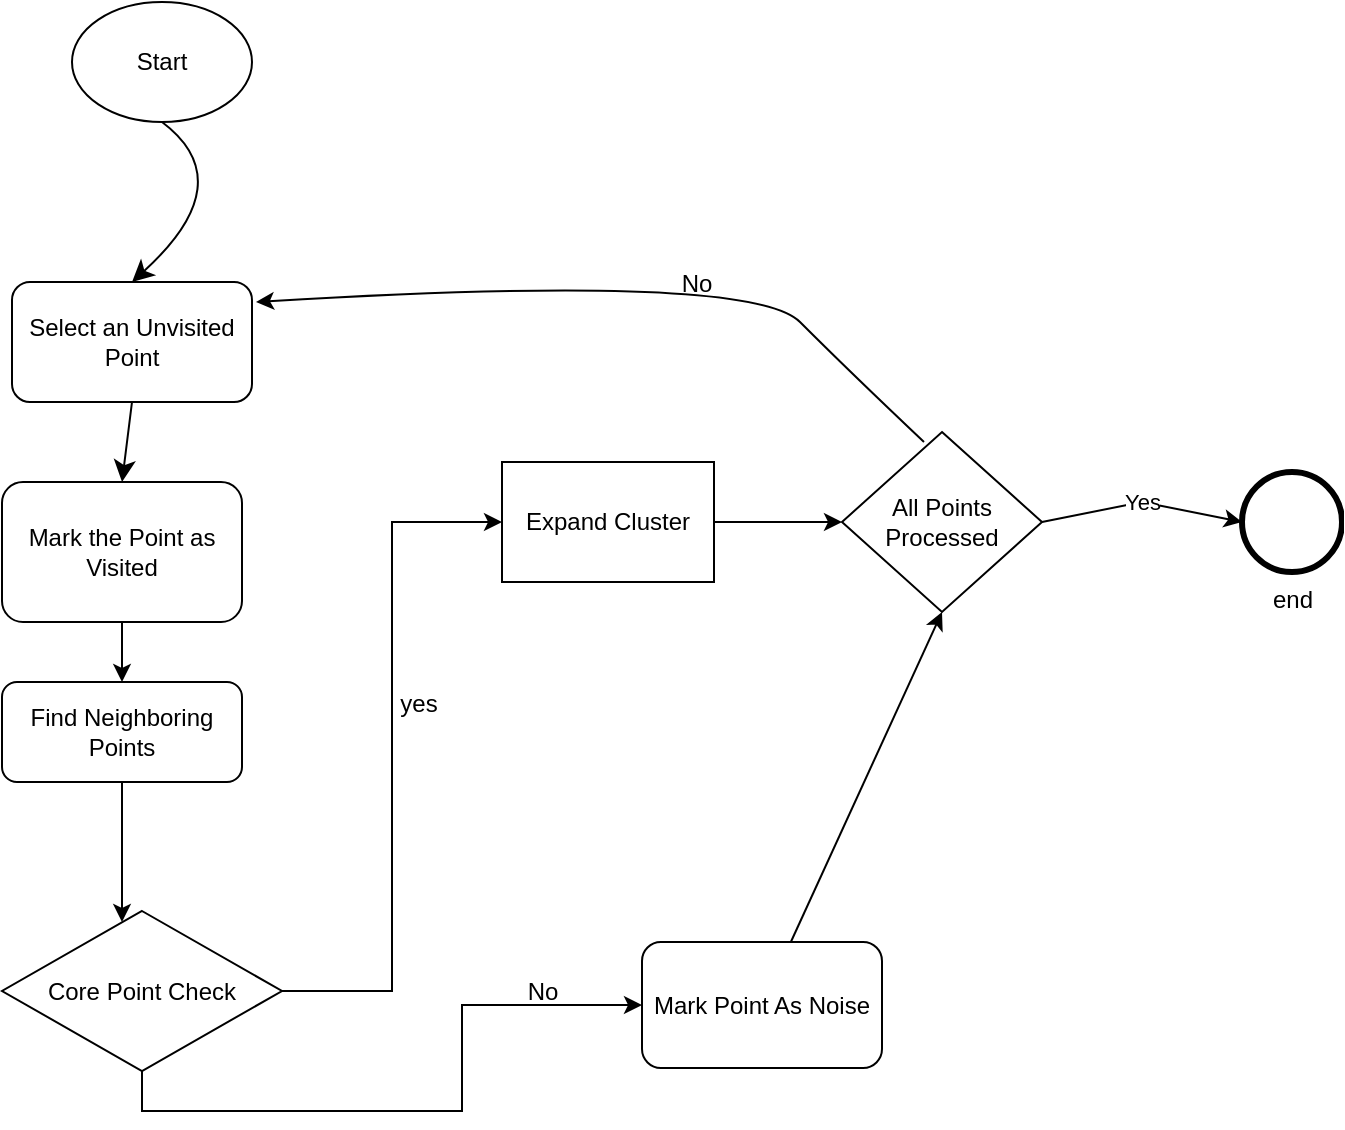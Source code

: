 <mxfile version="24.7.7">
  <diagram id="C5RBs43oDa-KdzZeNtuy" name="Page-1">
    <mxGraphModel dx="1026" dy="650" grid="0" gridSize="10" guides="1" tooltips="1" connect="1" arrows="1" fold="1" page="1" pageScale="1" pageWidth="827" pageHeight="1169" math="0" shadow="0">
      <root>
        <mxCell id="WIyWlLk6GJQsqaUBKTNV-0" />
        <mxCell id="WIyWlLk6GJQsqaUBKTNV-1" parent="WIyWlLk6GJQsqaUBKTNV-0" />
        <mxCell id="5Uo7VGpLMSLMbXGHtO7V-2" style="edgeStyle=none;curved=1;rounded=0;orthogonalLoop=1;jettySize=auto;html=1;exitX=0.5;exitY=1;exitDx=0;exitDy=0;entryX=0.5;entryY=0;entryDx=0;entryDy=0;fontSize=12;startSize=8;endSize=8;" parent="WIyWlLk6GJQsqaUBKTNV-1" source="tk4n4Fuu5KxVXgsnPYYw-6" target="5Uo7VGpLMSLMbXGHtO7V-1" edge="1">
          <mxGeometry relative="1" as="geometry">
            <mxPoint x="220" y="120" as="sourcePoint" />
            <Array as="points">
              <mxPoint x="170" y="140" />
            </Array>
          </mxGeometry>
        </mxCell>
        <mxCell id="5Uo7VGpLMSLMbXGHtO7V-4" style="edgeStyle=none;curved=1;rounded=0;orthogonalLoop=1;jettySize=auto;html=1;exitX=0.5;exitY=1;exitDx=0;exitDy=0;entryX=0.5;entryY=0;entryDx=0;entryDy=0;fontSize=12;startSize=8;endSize=8;" parent="WIyWlLk6GJQsqaUBKTNV-1" source="5Uo7VGpLMSLMbXGHtO7V-1" target="5Uo7VGpLMSLMbXGHtO7V-3" edge="1">
          <mxGeometry relative="1" as="geometry" />
        </mxCell>
        <mxCell id="5Uo7VGpLMSLMbXGHtO7V-1" value="Select an Unvisited Point" style="rounded=1;whiteSpace=wrap;html=1;" parent="WIyWlLk6GJQsqaUBKTNV-1" vertex="1">
          <mxGeometry x="55" y="190" width="120" height="60" as="geometry" />
        </mxCell>
        <mxCell id="tk4n4Fuu5KxVXgsnPYYw-1" style="edgeStyle=orthogonalEdgeStyle;rounded=0;orthogonalLoop=1;jettySize=auto;html=1;entryX=0.5;entryY=0;entryDx=0;entryDy=0;" edge="1" parent="WIyWlLk6GJQsqaUBKTNV-1" source="5Uo7VGpLMSLMbXGHtO7V-3" target="tk4n4Fuu5KxVXgsnPYYw-0">
          <mxGeometry relative="1" as="geometry" />
        </mxCell>
        <mxCell id="5Uo7VGpLMSLMbXGHtO7V-3" value="&lt;meta charset=&quot;utf-8&quot;&gt;Mark the Point as Visited" style="rounded=1;whiteSpace=wrap;html=1;" parent="WIyWlLk6GJQsqaUBKTNV-1" vertex="1">
          <mxGeometry x="50" y="290" width="120" height="70" as="geometry" />
        </mxCell>
        <mxCell id="tk4n4Fuu5KxVXgsnPYYw-0" value="Find Neighboring Points" style="rounded=1;whiteSpace=wrap;html=1;" vertex="1" parent="WIyWlLk6GJQsqaUBKTNV-1">
          <mxGeometry x="50" y="390" width="120" height="50" as="geometry" />
        </mxCell>
        <mxCell id="tk4n4Fuu5KxVXgsnPYYw-6" value="Start" style="ellipse;whiteSpace=wrap;html=1;" vertex="1" parent="WIyWlLk6GJQsqaUBKTNV-1">
          <mxGeometry x="85" y="50" width="90" height="60" as="geometry" />
        </mxCell>
        <mxCell id="tk4n4Fuu5KxVXgsnPYYw-9" style="edgeStyle=orthogonalEdgeStyle;rounded=0;orthogonalLoop=1;jettySize=auto;html=1;exitX=1;exitY=0.5;exitDx=0;exitDy=0;entryX=0;entryY=0.5;entryDx=0;entryDy=0;" edge="1" parent="WIyWlLk6GJQsqaUBKTNV-1" source="tk4n4Fuu5KxVXgsnPYYw-7" target="tk4n4Fuu5KxVXgsnPYYw-8">
          <mxGeometry relative="1" as="geometry" />
        </mxCell>
        <mxCell id="tk4n4Fuu5KxVXgsnPYYw-16" style="edgeStyle=orthogonalEdgeStyle;rounded=0;orthogonalLoop=1;jettySize=auto;html=1;exitX=0.5;exitY=1;exitDx=0;exitDy=0;entryX=0;entryY=0.5;entryDx=0;entryDy=0;" edge="1" parent="WIyWlLk6GJQsqaUBKTNV-1" source="tk4n4Fuu5KxVXgsnPYYw-7" target="tk4n4Fuu5KxVXgsnPYYw-11">
          <mxGeometry relative="1" as="geometry" />
        </mxCell>
        <mxCell id="tk4n4Fuu5KxVXgsnPYYw-7" value="Core Point Check" style="rhombus;whiteSpace=wrap;html=1;" vertex="1" parent="WIyWlLk6GJQsqaUBKTNV-1">
          <mxGeometry x="50" y="504.5" width="140" height="80" as="geometry" />
        </mxCell>
        <mxCell id="tk4n4Fuu5KxVXgsnPYYw-13" style="edgeStyle=orthogonalEdgeStyle;rounded=0;orthogonalLoop=1;jettySize=auto;html=1;exitX=1;exitY=0.5;exitDx=0;exitDy=0;" edge="1" parent="WIyWlLk6GJQsqaUBKTNV-1" source="tk4n4Fuu5KxVXgsnPYYw-8" target="tk4n4Fuu5KxVXgsnPYYw-12">
          <mxGeometry relative="1" as="geometry" />
        </mxCell>
        <mxCell id="tk4n4Fuu5KxVXgsnPYYw-8" value="Expand Cluster" style="rounded=1;whiteSpace=wrap;html=1;arcSize=0;" vertex="1" parent="WIyWlLk6GJQsqaUBKTNV-1">
          <mxGeometry x="300" y="280" width="106" height="60" as="geometry" />
        </mxCell>
        <mxCell id="tk4n4Fuu5KxVXgsnPYYw-10" value="yes" style="text;html=1;align=center;verticalAlign=middle;resizable=0;points=[];autosize=1;strokeColor=none;fillColor=none;" vertex="1" parent="WIyWlLk6GJQsqaUBKTNV-1">
          <mxGeometry x="238" y="386" width="40" height="30" as="geometry" />
        </mxCell>
        <mxCell id="tk4n4Fuu5KxVXgsnPYYw-11" value="Mark Point As Noise" style="rounded=1;whiteSpace=wrap;html=1;" vertex="1" parent="WIyWlLk6GJQsqaUBKTNV-1">
          <mxGeometry x="370" y="520" width="120" height="63" as="geometry" />
        </mxCell>
        <mxCell id="tk4n4Fuu5KxVXgsnPYYw-12" value="All Points Processed" style="rhombus;whiteSpace=wrap;html=1;" vertex="1" parent="WIyWlLk6GJQsqaUBKTNV-1">
          <mxGeometry x="470" y="265" width="100" height="90" as="geometry" />
        </mxCell>
        <mxCell id="tk4n4Fuu5KxVXgsnPYYw-15" value="No" style="text;html=1;align=center;verticalAlign=middle;resizable=0;points=[];autosize=1;strokeColor=none;fillColor=none;" vertex="1" parent="WIyWlLk6GJQsqaUBKTNV-1">
          <mxGeometry x="300" y="529.5" width="40" height="30" as="geometry" />
        </mxCell>
        <mxCell id="tk4n4Fuu5KxVXgsnPYYw-17" value="" style="endArrow=classic;html=1;rounded=0;exitX=0.5;exitY=1;exitDx=0;exitDy=0;" edge="1" parent="WIyWlLk6GJQsqaUBKTNV-1" source="tk4n4Fuu5KxVXgsnPYYw-0">
          <mxGeometry width="50" height="50" relative="1" as="geometry">
            <mxPoint x="390" y="360" as="sourcePoint" />
            <mxPoint x="110" y="510" as="targetPoint" />
            <Array as="points">
              <mxPoint x="110" y="460" />
            </Array>
          </mxGeometry>
        </mxCell>
        <mxCell id="tk4n4Fuu5KxVXgsnPYYw-18" value="" style="ellipse;html=1;shape=endState;fillColor=#000000;strokeColor=#ff0000;" vertex="1" parent="WIyWlLk6GJQsqaUBKTNV-1">
          <mxGeometry x="680" y="290" width="30" height="30" as="geometry" />
        </mxCell>
        <mxCell id="tk4n4Fuu5KxVXgsnPYYw-19" value="end" style="points=[[0.145,0.145,0],[0.5,0,0],[0.855,0.145,0],[1,0.5,0],[0.855,0.855,0],[0.5,1,0],[0.145,0.855,0],[0,0.5,0]];shape=mxgraph.bpmn.event;html=1;verticalLabelPosition=bottom;labelBackgroundColor=#ffffff;verticalAlign=top;align=center;perimeter=ellipsePerimeter;outlineConnect=0;aspect=fixed;outline=end;symbol=terminate2;" vertex="1" parent="WIyWlLk6GJQsqaUBKTNV-1">
          <mxGeometry x="670" y="285" width="50" height="50" as="geometry" />
        </mxCell>
        <mxCell id="tk4n4Fuu5KxVXgsnPYYw-20" value="Yes" style="endArrow=classic;html=1;rounded=0;entryX=0;entryY=0.5;entryDx=0;entryDy=0;entryPerimeter=0;exitX=1;exitY=0.5;exitDx=0;exitDy=0;" edge="1" parent="WIyWlLk6GJQsqaUBKTNV-1" source="tk4n4Fuu5KxVXgsnPYYw-12" target="tk4n4Fuu5KxVXgsnPYYw-19">
          <mxGeometry width="50" height="50" relative="1" as="geometry">
            <mxPoint x="390" y="360" as="sourcePoint" />
            <mxPoint x="440" y="310" as="targetPoint" />
            <Array as="points">
              <mxPoint x="620" y="300" />
            </Array>
          </mxGeometry>
        </mxCell>
        <mxCell id="tk4n4Fuu5KxVXgsnPYYw-25" value="" style="endArrow=classic;html=1;rounded=0;entryX=0.5;entryY=1;entryDx=0;entryDy=0;" edge="1" parent="WIyWlLk6GJQsqaUBKTNV-1" source="tk4n4Fuu5KxVXgsnPYYw-11" target="tk4n4Fuu5KxVXgsnPYYw-12">
          <mxGeometry width="50" height="50" relative="1" as="geometry">
            <mxPoint x="390" y="350" as="sourcePoint" />
            <mxPoint x="440" y="300" as="targetPoint" />
          </mxGeometry>
        </mxCell>
        <mxCell id="tk4n4Fuu5KxVXgsnPYYw-26" value="" style="curved=1;endArrow=classic;html=1;rounded=0;" edge="1" parent="WIyWlLk6GJQsqaUBKTNV-1">
          <mxGeometry width="50" height="50" relative="1" as="geometry">
            <mxPoint x="511" y="270" as="sourcePoint" />
            <mxPoint x="177" y="200" as="targetPoint" />
            <Array as="points">
              <mxPoint x="474" y="235" />
              <mxPoint x="424" y="185" />
            </Array>
          </mxGeometry>
        </mxCell>
        <mxCell id="tk4n4Fuu5KxVXgsnPYYw-27" value="No" style="text;html=1;align=center;verticalAlign=middle;resizable=0;points=[];autosize=1;strokeColor=none;fillColor=none;" vertex="1" parent="WIyWlLk6GJQsqaUBKTNV-1">
          <mxGeometry x="380" y="178" width="33" height="26" as="geometry" />
        </mxCell>
      </root>
    </mxGraphModel>
  </diagram>
</mxfile>
